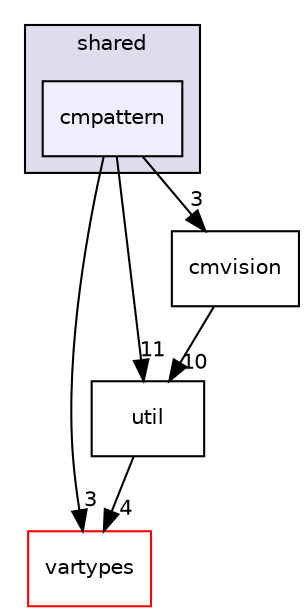 digraph "ssl-vision/src/shared/cmpattern" {
  compound=true
  node [ fontsize="10", fontname="Helvetica"];
  edge [ labelfontsize="10", labelfontname="Helvetica"];
  subgraph clusterdir_8c4c3cdfe414cdc54b23897da338c646 {
    graph [ bgcolor="#ddddee", pencolor="black", label="shared" fontname="Helvetica", fontsize="10", URL="dir_8c4c3cdfe414cdc54b23897da338c646.html"]
  dir_c60e0ea31b3504384dc56f21e98d3405 [shape=box, label="cmpattern", style="filled", fillcolor="#eeeeff", pencolor="black", URL="dir_c60e0ea31b3504384dc56f21e98d3405.html"];
  }
  dir_25b428b3261c7de910dea312ae7155ee [shape=box label="vartypes" fillcolor="white" style="filled" color="red" URL="dir_25b428b3261c7de910dea312ae7155ee.html"];
  dir_437a99f883a7e1ee8b669e4e6d1454dd [shape=box label="util" URL="dir_437a99f883a7e1ee8b669e4e6d1454dd.html"];
  dir_c6ff058cef953deca7a800171bfd4872 [shape=box label="cmvision" URL="dir_c6ff058cef953deca7a800171bfd4872.html"];
  dir_c60e0ea31b3504384dc56f21e98d3405->dir_25b428b3261c7de910dea312ae7155ee [headlabel="3", labeldistance=1.5 headhref="dir_000071_000075.html"];
  dir_c60e0ea31b3504384dc56f21e98d3405->dir_437a99f883a7e1ee8b669e4e6d1454dd [headlabel="11", labeldistance=1.5 headhref="dir_000071_000074.html"];
  dir_c60e0ea31b3504384dc56f21e98d3405->dir_c6ff058cef953deca7a800171bfd4872 [headlabel="3", labeldistance=1.5 headhref="dir_000071_000072.html"];
  dir_437a99f883a7e1ee8b669e4e6d1454dd->dir_25b428b3261c7de910dea312ae7155ee [headlabel="4", labeldistance=1.5 headhref="dir_000074_000075.html"];
  dir_c6ff058cef953deca7a800171bfd4872->dir_437a99f883a7e1ee8b669e4e6d1454dd [headlabel="10", labeldistance=1.5 headhref="dir_000072_000074.html"];
}

